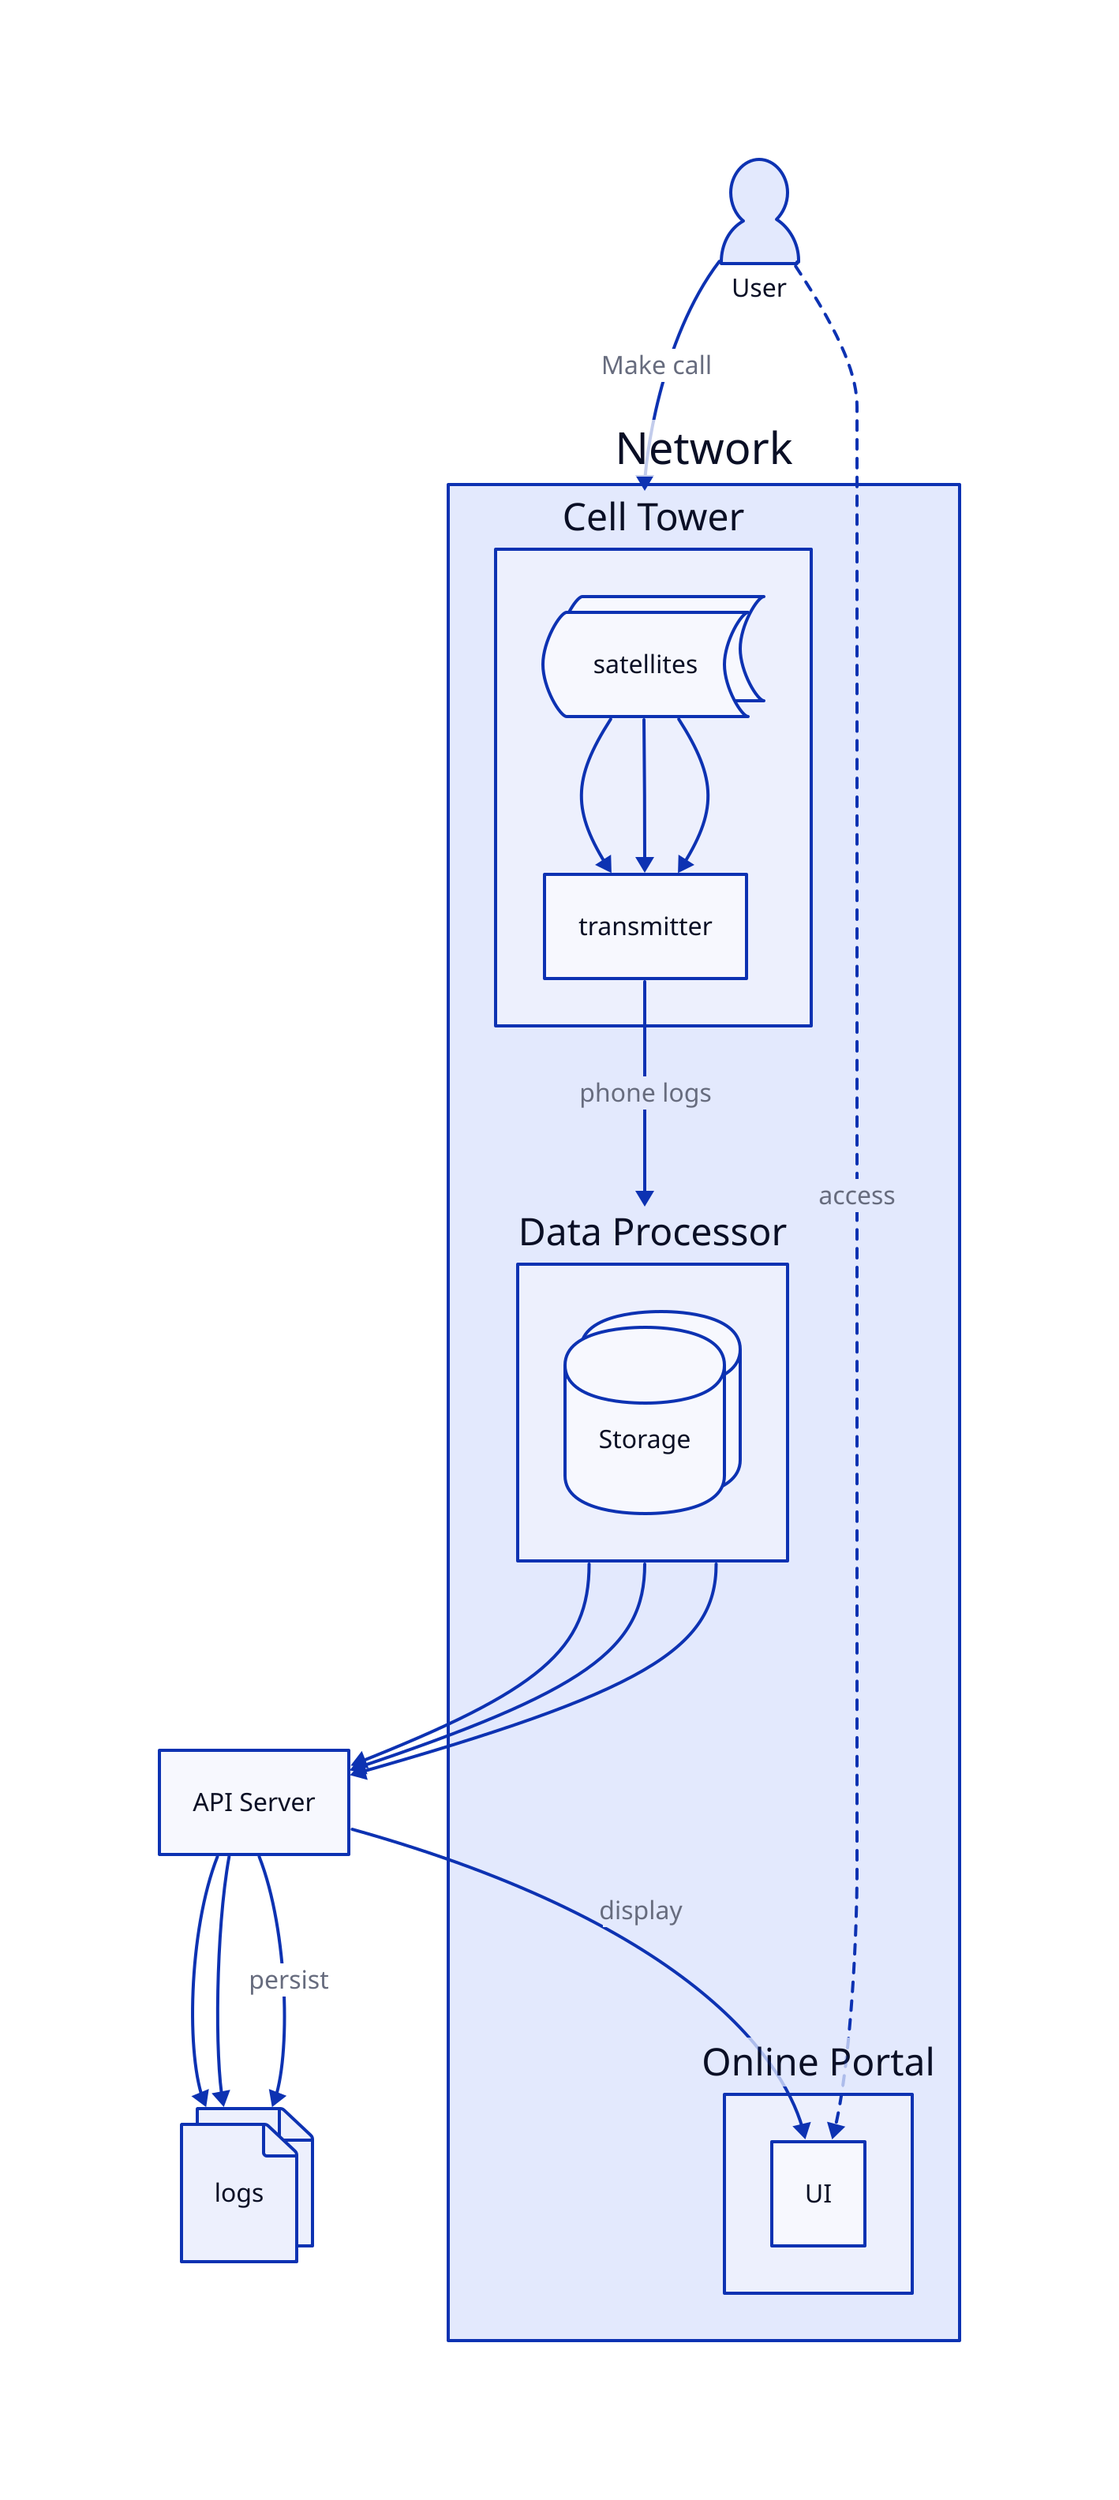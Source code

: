 # from d2 homepage
logs: {
  shape: page
  style.multiple: true
}
user: User {shape: person}
network: Network {
  tower: Cell Tower {
    satellites: {
      shape: stored_data
      style.multiple: true
    }

    satellites -> transmitter
    satellites -> transmitter
    satellites -> transmitter
    transmitter
  }
  processor: Data Processor {
    storage: Storage {
      shape: cylinder
      style.multiple: true
    }
  }
  portal: Online Portal {
    UI
  }

  tower.transmitter -> processor: phone logs
}
server: API Server

user -> network.tower: Make call
network.processor -> server
network.processor -> server
network.processor -> server

server -> logs
server -> logs
server -> logs: persist

server -> network.portal.UI: display
user -> network.portal.UI: access {
  style.stroke-dash: 3
}

